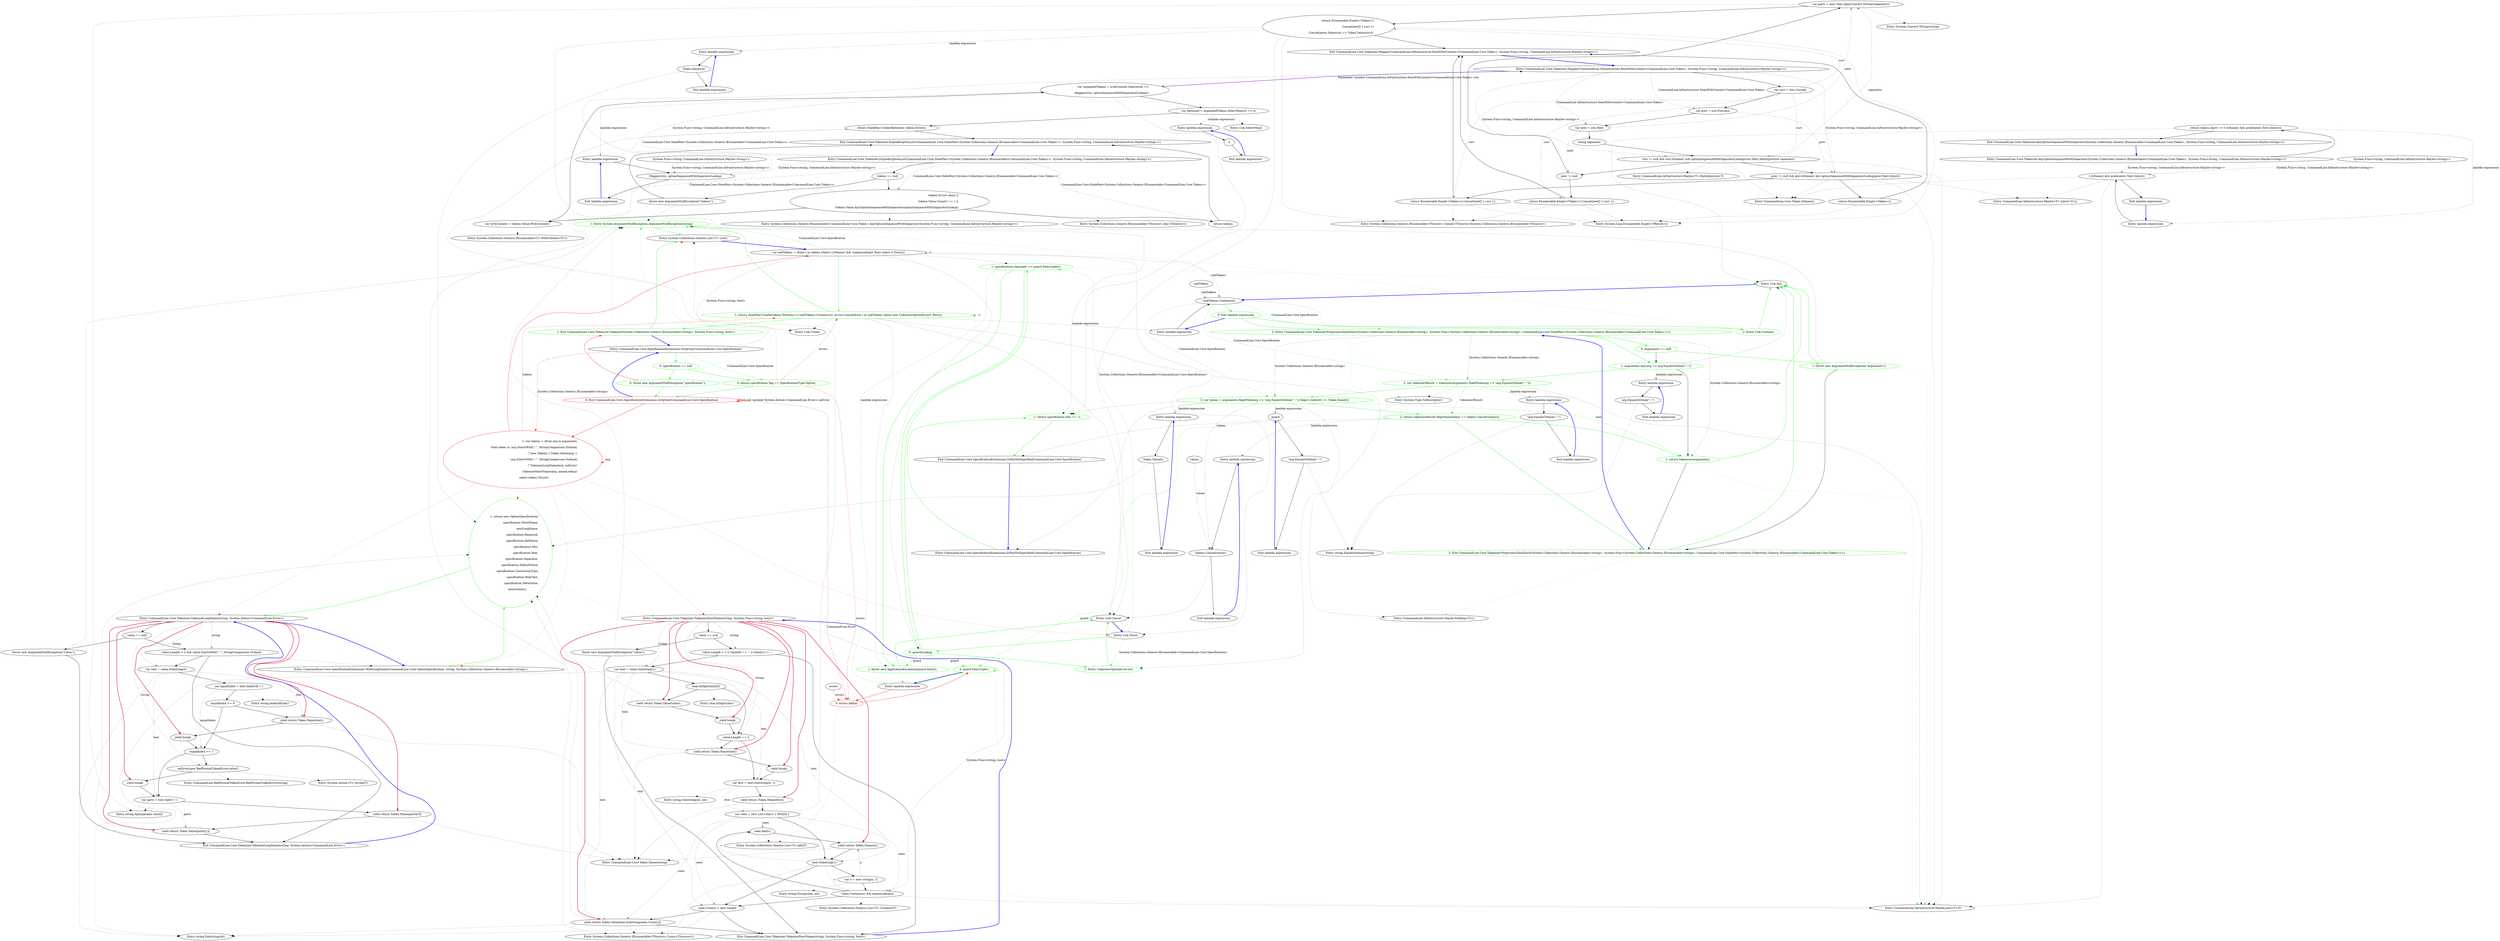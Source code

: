 digraph  {
m0_107 [cluster="string.Split(params char[])", file="Program.cs", label="Entry string.Split(params char[])", span="0-0"];
m0_17 [cluster="CommandLine.Core.SpecificationExtensions.ThrowingValidate(System.Collections.Generic.IEnumerable<CommandLine.Core.Specification>, System.Collections.Generic.IEnumerable<System.Tuple<System.Func<CommandLine.Core.Specification, bool>, string>>)", color=green, community=0, file="Program.cs", label="1: specifications.Any(spec => guard.Item1(spec))", span="46-46"];
m0_80 [cluster="CommandLine.Core.Tokenizer.Mapper(CommandLine.Infrastructure.ItemWithContext<CommandLine.Core.Token>, System.Func<string, CommandLine.Infrastructure.Maybe<string>>)", file="Program.cs", label="Entry CommandLine.Core.Tokenizer.Mapper(CommandLine.Infrastructure.ItemWithContext<CommandLine.Core.Token>, System.Func<string, CommandLine.Infrastructure.Maybe<string>>)", span="91-91"];
m0_92 [cluster="CommandLine.Core.Tokenizer.Mapper(CommandLine.Infrastructure.ItemWithContext<CommandLine.Core.Token>, System.Func<string, CommandLine.Infrastructure.Maybe<string>>)", file="Program.cs", label="var curr = ictx.Current", span="93-93"];
m0_93 [cluster="CommandLine.Core.Tokenizer.Mapper(CommandLine.Infrastructure.ItemWithContext<CommandLine.Core.Token>, System.Func<string, CommandLine.Infrastructure.Maybe<string>>)", file="Program.cs", label="var prev = ictx.Previous", span="94-94"];
m0_94 [cluster="CommandLine.Core.Tokenizer.Mapper(CommandLine.Infrastructure.ItemWithContext<CommandLine.Core.Token>, System.Func<string, CommandLine.Infrastructure.Maybe<string>>)", file="Program.cs", label="var next = ictx.Next", span="95-95"];
m0_96 [cluster="CommandLine.Core.Tokenizer.Mapper(CommandLine.Infrastructure.ItemWithContext<CommandLine.Core.Token>, System.Func<string, CommandLine.Infrastructure.Maybe<string>>)", file="Program.cs", label="curr != null && curr.IsName() && optionSequenceWithSeparatorLookup(curr.Text).MatchJust(out separator)", span="98-98"];
m0_101 [cluster="CommandLine.Core.Tokenizer.Mapper(CommandLine.Infrastructure.ItemWithContext<CommandLine.Core.Token>, System.Func<string, CommandLine.Infrastructure.Maybe<string>>)", file="Program.cs", label="prev != null && prev.IsName() && optionSequenceWithSeparatorLookup(prev.Text).IsJust()", span="109-109"];
m0_99 [cluster="CommandLine.Core.Tokenizer.Mapper(CommandLine.Infrastructure.ItemWithContext<CommandLine.Core.Token>, System.Func<string, CommandLine.Infrastructure.Maybe<string>>)", file="Program.cs", label="return Enumerable.Empty<Token>()\r\n                            .Concat(new[] { curr })\r\n                            .Concat(parts.Select(str => Token.Value(str)));", span="103-105"];
m0_100 [cluster="CommandLine.Core.Tokenizer.Mapper(CommandLine.Infrastructure.ItemWithContext<CommandLine.Core.Token>, System.Func<string, CommandLine.Infrastructure.Maybe<string>>)", file="Program.cs", label="return Enumerable.Empty<Token>().Concat(new[] { curr });", span="107-107"];
m0_103 [cluster="CommandLine.Core.Tokenizer.Mapper(CommandLine.Infrastructure.ItemWithContext<CommandLine.Core.Token>, System.Func<string, CommandLine.Infrastructure.Maybe<string>>)", file="Program.cs", label="return Enumerable.Empty<Token>().Concat(new[] { curr });", span="113-113"];
m0_95 [cluster="CommandLine.Core.Tokenizer.Mapper(CommandLine.Infrastructure.ItemWithContext<CommandLine.Core.Token>, System.Func<string, CommandLine.Infrastructure.Maybe<string>>)", file="Program.cs", label="string separator", span="97-97"];
m0_97 [cluster="CommandLine.Core.Tokenizer.Mapper(CommandLine.Infrastructure.ItemWithContext<CommandLine.Core.Token>, System.Func<string, CommandLine.Infrastructure.Maybe<string>>)", file="Program.cs", label="next != null", span="100-100"];
m0_98 [cluster="CommandLine.Core.Tokenizer.Mapper(CommandLine.Infrastructure.ItemWithContext<CommandLine.Core.Token>, System.Func<string, CommandLine.Infrastructure.Maybe<string>>)", file="Program.cs", label="var parts = next.Text.Split(Convert.ToChar(separator))", span="102-102"];
m0_102 [cluster="CommandLine.Core.Tokenizer.Mapper(CommandLine.Infrastructure.ItemWithContext<CommandLine.Core.Token>, System.Func<string, CommandLine.Infrastructure.Maybe<string>>)", file="Program.cs", label="return Enumerable.Empty<Token>();", span="111-111"];
m0_104 [cluster="CommandLine.Core.Tokenizer.Mapper(CommandLine.Infrastructure.ItemWithContext<CommandLine.Core.Token>, System.Func<string, CommandLine.Infrastructure.Maybe<string>>)", file="Program.cs", label="Exit CommandLine.Core.Tokenizer.Mapper(CommandLine.Infrastructure.ItemWithContext<CommandLine.Core.Token>, System.Func<string, CommandLine.Infrastructure.Maybe<string>>)", span="91-91"];
m0_156 [cluster="CommandLine.BadFormatTokenError.BadFormatTokenError(string)", file="Program.cs", label="Entry CommandLine.BadFormatTokenError.BadFormatTokenError(string)", span="188-188"];
m0_27 [cluster="lambda expression", file="Program.cs", label="!unkTokens.Contains(x)", span="30-30"];
m0_28 [cluster="lambda expression", color=green, community=0, file="Program.cs", label="0: Exit lambda expression", span="30-30"];
m0_29 [cluster="Unk.Contains", color=green, community=0, file="Program.cs", label="2: Entry Unk.Contains", span=""];
m0_30 [cluster="CommandLine.Core.Tokenizer.PreprocessDashDash(System.Collections.Generic.IEnumerable<string>, System.Func<System.Collections.Generic.IEnumerable<string>, CommandLine.Core.StatePair<System.Collections.Generic.IEnumerable<CommandLine.Core.Token>>>)", color=green, community=0, file="Program.cs", label="2: Entry CommandLine.Core.Tokenizer.PreprocessDashDash(System.Collections.Generic.IEnumerable<string>, System.Func<System.Collections.Generic.IEnumerable<string>, CommandLine.Core.StatePair<System.Collections.Generic.IEnumerable<CommandLine.Core.Token>>>)", span="33-33"];
m0_31 [cluster="CommandLine.Core.Tokenizer.PreprocessDashDash(System.Collections.Generic.IEnumerable<string>, System.Func<System.Collections.Generic.IEnumerable<string>, CommandLine.Core.StatePair<System.Collections.Generic.IEnumerable<CommandLine.Core.Token>>>)", color=green, community=0, file="Program.cs", label="0: arguments == null", span="37-37"];
m0_33 [cluster="CommandLine.Core.Tokenizer.PreprocessDashDash(System.Collections.Generic.IEnumerable<string>, System.Func<System.Collections.Generic.IEnumerable<string>, CommandLine.Core.StatePair<System.Collections.Generic.IEnumerable<CommandLine.Core.Token>>>)", color=green, community=0, file="Program.cs", label="1: arguments.Any(arg => arg.EqualsOrdinal(''--''))", span="39-39"];
m0_34 [cluster="CommandLine.Core.Tokenizer.PreprocessDashDash(System.Collections.Generic.IEnumerable<string>, System.Func<System.Collections.Generic.IEnumerable<string>, CommandLine.Core.StatePair<System.Collections.Generic.IEnumerable<CommandLine.Core.Token>>>)", color=green, community=0, file="Program.cs", label="2: var tokenizerResult = tokenizer(arguments.TakeWhile(arg => !arg.EqualsOrdinal(''--'')))", span="41-41"];
m0_35 [cluster="CommandLine.Core.Tokenizer.PreprocessDashDash(System.Collections.Generic.IEnumerable<string>, System.Func<System.Collections.Generic.IEnumerable<string>, CommandLine.Core.StatePair<System.Collections.Generic.IEnumerable<CommandLine.Core.Token>>>)", color=green, community=0, file="Program.cs", label="2: var values = arguments.SkipWhile(arg => !arg.EqualsOrdinal(''--'')).Skip(1).Select(t => Token.Value(t))", span="42-42"];
m0_36 [cluster="CommandLine.Core.Tokenizer.PreprocessDashDash(System.Collections.Generic.IEnumerable<string>, System.Func<System.Collections.Generic.IEnumerable<string>, CommandLine.Core.StatePair<System.Collections.Generic.IEnumerable<CommandLine.Core.Token>>>)", color=green, community=0, file="Program.cs", label="2: return tokenizerResult.MapValue(tokens => tokens.Concat(values));", span="43-43"];
m0_37 [cluster="CommandLine.Core.Tokenizer.PreprocessDashDash(System.Collections.Generic.IEnumerable<string>, System.Func<System.Collections.Generic.IEnumerable<string>, CommandLine.Core.StatePair<System.Collections.Generic.IEnumerable<CommandLine.Core.Token>>>)", color=green, community=0, file="Program.cs", label="1: return tokenizer(arguments);", span="45-45"];
m0_32 [cluster="CommandLine.Core.Tokenizer.PreprocessDashDash(System.Collections.Generic.IEnumerable<string>, System.Func<System.Collections.Generic.IEnumerable<string>, CommandLine.Core.StatePair<System.Collections.Generic.IEnumerable<CommandLine.Core.Token>>>)", color=green, community=0, file="Program.cs", label="1: throw new ArgumentNullException(''arguments'');", span="37-37"];
m0_38 [cluster="CommandLine.Core.Tokenizer.PreprocessDashDash(System.Collections.Generic.IEnumerable<string>, System.Func<System.Collections.Generic.IEnumerable<string>, CommandLine.Core.StatePair<System.Collections.Generic.IEnumerable<CommandLine.Core.Token>>>)", color=green, community=0, file="Program.cs", label="2: Exit CommandLine.Core.Tokenizer.PreprocessDashDash(System.Collections.Generic.IEnumerable<string>, System.Func<System.Collections.Generic.IEnumerable<string>, CommandLine.Core.StatePair<System.Collections.Generic.IEnumerable<CommandLine.Core.Token>>>)", span="33-33"];
m0_39 [cluster="Unk.Any", file="Program.cs", label="Entry Unk.Any", span=""];
m0_91 [cluster="CommandLine.Infrastructure.Maybe<T>.IsJust<T>()", file="Program.cs", label="Entry CommandLine.Infrastructure.Maybe<T>.IsJust<T>()", span="152-152"];
m0_11 [cluster="CommandLine.Core.SpecificationExtensions.WithLongName(CommandLine.Core.OptionSpecification, string, System.Collections.Generic.IEnumerable<string>)", file="Program.cs", label="Entry CommandLine.Core.SpecificationExtensions.WithLongName(CommandLine.Core.OptionSpecification, string, System.Collections.Generic.IEnumerable<string>)", span="25-25"];
m0_136 [cluster="CommandLine.Core.Token.Name(string)", file="Program.cs", label="Entry CommandLine.Core.Token.Name(string)", span="19-19"];
m0_157 [cluster="System.Action<T>.Invoke(T)", file="Program.cs", label="Entry System.Action<T>.Invoke(T)", span="0-0"];
m0_22 [cluster="lambda expression", file="Program.cs", label="Entry lambda expression", span="18-18"];
m0_90 [cluster="CommandLine.Core.Token.IsName()", file="Program.cs", label="Entry CommandLine.Core.Token.IsName()", span="72-72"];
m0_12 [cluster="CommandLine.Core.SpecificationExtensions.WithLongName(CommandLine.Core.OptionSpecification, string, System.Collections.Generic.IEnumerable<string>)", color=green, community=0, file="Program.cs", label="1: return new OptionSpecification(\r\n                specification.ShortName,\r\n                newLongName,\r\n                specification.Required,\r\n                specification.SetName,\r\n                specification.Min,\r\n                specification.Max,\r\n                specification.Separator,\r\n                specification.DefaultValue,\r\n                specification.ConversionType,\r\n                specification.HelpText,\r\n                specification.MetaValue,\r\n                enumValues);", span="27-39"];
m0_16 [cluster="CommandLine.Core.SpecificationExtensions.ThrowingValidate(System.Collections.Generic.IEnumerable<CommandLine.Core.Specification>, System.Collections.Generic.IEnumerable<System.Tuple<System.Func<CommandLine.Core.Specification, bool>, string>>)", color=green, community=0, file="Program.cs", label="0: guardsLookup", span="44-44"];
m0_41 [cluster="CommandLine.Infrastructure.Maybe.Just<T>(T)", file="Program.cs", label="Entry CommandLine.Infrastructure.Maybe.Just<T>(T)", span="71-71"];
m0_74 [cluster="System.Collections.Generic.IEnumerable<CommandLine.Core.Token>.AnyOptionSequenceWithSeparator(System.Func<string, CommandLine.Infrastructure.Maybe<string>>)", file="Program.cs", label="Entry System.Collections.Generic.IEnumerable<CommandLine.Core.Token>.AnyOptionSequenceWithSeparator(System.Func<string, CommandLine.Infrastructure.Maybe<string>>)", span="86-86"];
m0_13 [cluster="CommandLine.Core.Tokenizer.TokenizeLongName(string, System.Action<CommandLine.Error>)", file="Program.cs", label="Entry CommandLine.Core.Tokenizer.TokenizeLongName(string, System.Action<CommandLine.Error>)", span="166-166"];
m0_18 [cluster="CommandLine.Core.SpecificationExtensions.ThrowingValidate(System.Collections.Generic.IEnumerable<CommandLine.Core.Specification>, System.Collections.Generic.IEnumerable<System.Tuple<System.Func<CommandLine.Core.Specification, bool>, string>>)", color=green, community=0, file="Program.cs", label="1: throw new ApplicationException(guard.Item2);", span="48-48"];
m0_21 [cluster="Unk.Create", file="Program.cs", label="Entry Unk.Create", span=""];
m0_108 [cluster="System.Linq.Enumerable.Empty<TResult>()", file="Program.cs", label="Entry System.Linq.Enumerable.Empty<TResult>()", span="0-0"];
m0_137 [cluster="string.Substring(int, int)", file="Program.cs", label="Entry string.Substring(int, int)", span="0-0"];
m0_15 [cluster="Unk.ToList", file="Program.cs", label="Entry Unk.ToList", span=""];
m0_19 [cluster="UnknownOptionError.cstr", color=green, community=0, file="Program.cs", label="1: Entry UnknownOptionError.cstr", span=""];
m0_20 [cluster="Unk.Concat", file="Program.cs", label="Entry Unk.Concat", span=""];
m0_138 [cluster="string.String(char, int)", file="Program.cs", label="Entry string.String(char, int)", span="0-0"];
m0_72 [cluster="System.Collections.Generic.IEnumerable<TSource>.Any<TSource>()", file="Program.cs", label="Entry System.Collections.Generic.IEnumerable<TSource>.Any<TSource>()", span="0-0"];
m0_110 [cluster="lambda expression", file="Program.cs", label="Entry lambda expression", span="105-105"];
m0_23 [cluster="lambda expression", color=red, community=0, file="Program.cs", label="3: errors.Add(e)", span="18-18"];
m0_26 [cluster="lambda expression", file="Program.cs", label="Entry lambda expression", span="30-30"];
m0_24 [cluster="lambda expression", color=green, community=0, file="Program.cs", label="4: guard.Item1(spec)", span="46-46"];
m0_46 [cluster="lambda expression", file="Program.cs", label="Entry lambda expression", span="39-39"];
m0_50 [cluster="lambda expression", file="Program.cs", label="Entry lambda expression", span="41-41"];
m0_53 [cluster="lambda expression", file="Program.cs", label=guard, span=""];
m0_56 [cluster="lambda expression", file="Program.cs", label="Entry lambda expression", span="42-42"];
m0_60 [cluster="lambda expression", file="Program.cs", label="tokens.Concat(values)", span="43-43"];
m0_59 [cluster="lambda expression", file="Program.cs", label="Entry lambda expression", span="43-43"];
m0_47 [cluster="lambda expression", file="Program.cs", label="arg.EqualsOrdinal(''--'')", span="39-39"];
m0_48 [cluster="lambda expression", file="Program.cs", label="Exit lambda expression", span="39-39"];
m0_51 [cluster="lambda expression", file="Program.cs", label="!arg.EqualsOrdinal(''--'')", span="41-41"];
m0_52 [cluster="lambda expression", file="Program.cs", label="Exit lambda expression", span="41-41"];
m0_54 [cluster="lambda expression", file="Program.cs", label="!arg.EqualsOrdinal(''--'')", span="42-42"];
m0_55 [cluster="lambda expression", file="Program.cs", label="Exit lambda expression", span="42-42"];
m0_57 [cluster="lambda expression", file="Program.cs", label="Token.Value(t)", span="42-42"];
m0_58 [cluster="lambda expression", file="Program.cs", label="Exit lambda expression", span="42-42"];
m0_61 [cluster="lambda expression", file="Program.cs", label="Exit lambda expression", span="43-43"];
m0_78 [cluster="lambda expression", file="Program.cs", label="Mapper(ictx, optionSequenceWithSeparatorLookup)", span="75-75"];
m0_77 [cluster="lambda expression", file="Program.cs", label="Entry lambda expression", span="74-75"];
m0_81 [cluster="lambda expression", file="Program.cs", label="Entry lambda expression", span="77-77"];
m0_79 [cluster="lambda expression", file="Program.cs", label="Exit lambda expression", span="74-75"];
m0_82 [cluster="lambda expression", file="Program.cs", label=x, span="77-77"];
m0_83 [cluster="lambda expression", file="Program.cs", label="Exit lambda expression", span="77-77"];
m0_88 [cluster="lambda expression", file="Program.cs", label="t.IsName() && predicate(t.Text).IsJust()", span="88-88"];
m0_87 [cluster="lambda expression", file="Program.cs", label="Entry lambda expression", span="88-88"];
m0_89 [cluster="lambda expression", file="Program.cs", label="Exit lambda expression", span="88-88"];
m0_111 [cluster="lambda expression", file="Program.cs", label="Token.Value(str)", span="105-105"];
m0_112 [cluster="lambda expression", file="Program.cs", label="Exit lambda expression", span="105-105"];
m0_6 [cluster="CommandLine.Core.Tokenizer.Tokenize(System.Collections.Generic.IEnumerable<string>, System.Func<string, bool>)", file="Program.cs", label="var unkTokens = (from t in tokens where t.IsName() && !nameLookup(t.Text) select t).ToList()", span="28-28"];
m0_7 [cluster="CommandLine.Core.Tokenizer.Tokenize(System.Collections.Generic.IEnumerable<string>, System.Func<string, bool>)", color=green, community=0, file="Program.cs", label="1: return StatePair.Create(tokens.Where(x=>!unkTokens.Contains(x)), errors.Concat(from t in unkTokens select new UnknownOptionError(t.Text)));", span="30-30"];
m0_8 [cluster="CommandLine.Core.Tokenizer.Tokenize(System.Collections.Generic.IEnumerable<string>, System.Func<string, bool>)", color=green, community=0, file="Program.cs", label="1: Exit CommandLine.Core.Tokenizer.Tokenize(System.Collections.Generic.IEnumerable<string>, System.Func<string, bool>)", span="11-11"];
m0_9 [cluster="System.ArgumentNullException.ArgumentNullException(string)", color=green, community=0, file="Program.cs", label="1: Entry System.ArgumentNullException.ArgumentNullException(string)", span="0-0"];
m0_10 [cluster="System.Collections.Generic.List<T>.List()", file="Program.cs", label="Entry System.Collections.Generic.List<T>.List()", span="0-0"];
m0_43 [cluster="CommandLine.Core.SpecificationExtensions.IsMinNotSpecified(CommandLine.Core.Specification)", file="Program.cs", label="Entry CommandLine.Core.SpecificationExtensions.IsMinNotSpecified(CommandLine.Core.Specification)", span="76-76"];
m0_140 [cluster="CommandLine.Core.Tokenizer.TokenizeLongName(string, System.Action<CommandLine.Error>)", file="Program.cs", label="value == null", span="170-170"];
m0_146 [cluster="CommandLine.Core.Tokenizer.TokenizeLongName(string, System.Action<CommandLine.Error>)", file="Program.cs", label="yield return Token.Name(text);", span="181-181"];
m0_147 [cluster="CommandLine.Core.Tokenizer.TokenizeLongName(string, System.Action<CommandLine.Error>)", file="Program.cs", label="yield break;", span="182-182"];
m0_150 [cluster="CommandLine.Core.Tokenizer.TokenizeLongName(string, System.Action<CommandLine.Error>)", file="Program.cs", label="yield break;", span="187-187"];
m0_152 [cluster="CommandLine.Core.Tokenizer.TokenizeLongName(string, System.Action<CommandLine.Error>)", file="Program.cs", label="yield return Token.Name(parts[0]);", span="190-190"];
m0_153 [cluster="CommandLine.Core.Tokenizer.TokenizeLongName(string, System.Action<CommandLine.Error>)", file="Program.cs", label="yield return Token.Value(parts[1]);", span="191-191"];
m0_142 [cluster="CommandLine.Core.Tokenizer.TokenizeLongName(string, System.Action<CommandLine.Error>)", file="Program.cs", label="value.Length > 2 && value.StartsWith(''--'', StringComparison.Ordinal)", span="175-175"];
m0_143 [cluster="CommandLine.Core.Tokenizer.TokenizeLongName(string, System.Action<CommandLine.Error>)", file="Program.cs", label="var text = value.Substring(2)", span="177-177"];
m0_149 [cluster="CommandLine.Core.Tokenizer.TokenizeLongName(string, System.Action<CommandLine.Error>)", file="Program.cs", label="onError(new BadFormatTokenError(value))", span="186-186"];
m0_141 [cluster="CommandLine.Core.Tokenizer.TokenizeLongName(string, System.Action<CommandLine.Error>)", file="Program.cs", label="throw new ArgumentNullException(''value'');", span="172-172"];
m0_144 [cluster="CommandLine.Core.Tokenizer.TokenizeLongName(string, System.Action<CommandLine.Error>)", file="Program.cs", label="var equalIndex = text.IndexOf('=')", span="178-178"];
m0_151 [cluster="CommandLine.Core.Tokenizer.TokenizeLongName(string, System.Action<CommandLine.Error>)", file="Program.cs", label="var parts = text.Split('=')", span="189-189"];
m0_145 [cluster="CommandLine.Core.Tokenizer.TokenizeLongName(string, System.Action<CommandLine.Error>)", file="Program.cs", label="equalIndex <= 0", span="179-179"];
m0_148 [cluster="CommandLine.Core.Tokenizer.TokenizeLongName(string, System.Action<CommandLine.Error>)", file="Program.cs", label="equalIndex == 1", span="184-184"];
m0_154 [cluster="CommandLine.Core.Tokenizer.TokenizeLongName(string, System.Action<CommandLine.Error>)", file="Program.cs", label="Exit CommandLine.Core.Tokenizer.TokenizeLongName(string, System.Action<CommandLine.Error>)", span="166-166"];
m0_75 [cluster="System.Collections.Generic.IEnumerable<T>.WithContext<T>()", file="Program.cs", label="Entry System.Collections.Generic.IEnumerable<T>.WithContext<T>()", span="92-92"];
m0_42 [cluster="CommandLine.Infrastructure.Maybe.Nothing<T>()", file="Program.cs", label="Entry CommandLine.Infrastructure.Maybe.Nothing<T>()", span="66-66"];
m0_49 [cluster="string.EqualsOrdinal(string)", file="Program.cs", label="Entry string.EqualsOrdinal(string)", span="34-34"];
m0_40 [cluster="System.Type.ToDescriptor()", file="Program.cs", label="Entry System.Type.ToDescriptor()", span="22-22"];
m0_155 [cluster="string.IndexOf(char)", file="Program.cs", label="Entry string.IndexOf(char)", span="0-0"];
m0_44 [cluster="CommandLine.Core.SpecificationExtensions.IsMinNotSpecified(CommandLine.Core.Specification)", color=green, community=0, file="Program.cs", label="1: return specification.Min == -1;", span="78-78"];
m0_45 [cluster="CommandLine.Core.SpecificationExtensions.IsMinNotSpecified(CommandLine.Core.Specification)", file="Program.cs", label="Exit CommandLine.Core.SpecificationExtensions.IsMinNotSpecified(CommandLine.Core.Specification)", span="76-76"];
m0_0 [cluster="CommandLine.Core.SpecificationExtensions.IsOption(CommandLine.Core.Specification)", file="Program.cs", label="Entry CommandLine.Core.SpecificationExtensions.IsOption(CommandLine.Core.Specification)", span="11-11"];
m0_1 [cluster="CommandLine.Core.SpecificationExtensions.IsOption(CommandLine.Core.Specification)", color=green, community=0, file="Program.cs", label="0: specification == null", span="13-13"];
m0_5 [cluster="CommandLine.Core.Tokenizer.Tokenize(System.Collections.Generic.IEnumerable<string>, System.Func<string, bool>)", color=red, community=0, file="Program.cs", label="1: var tokens = (from arg in arguments\r\n                          from token in !arg.StartsWith(''-'', StringComparison.Ordinal)\r\n                               ? new Token[] { Token.Value(arg) }\r\n                               : arg.StartsWith(''--'', StringComparison.Ordinal)\r\n                                     ? TokenizeLongName(arg, onError)\r\n                                     : TokenizeShortName(arg, nameLookup)\r\n                          select token).ToList()", span="20-26"];
m0_2 [cluster="CommandLine.Core.SpecificationExtensions.IsOption(CommandLine.Core.Specification)", color=green, community=0, file="Program.cs", label="0: throw new ArgumentNullException(''specification'');", span="13-13"];
m0_3 [cluster="CommandLine.Core.SpecificationExtensions.IsOption(CommandLine.Core.Specification)", color=green, community=0, file="Program.cs", label="3: return specification.Tag == SpecificationType.Option;", span="15-15"];
m0_4 [cluster="CommandLine.Core.SpecificationExtensions.IsOption(CommandLine.Core.Specification)", color=red, community=0, file="Program.cs", label="0: Exit CommandLine.Core.SpecificationExtensions.IsOption(CommandLine.Core.Specification)", span="11-11"];
m0_105 [cluster="CommandLine.Infrastructure.Maybe<T>.MatchJust(out T)", file="Program.cs", label="Entry CommandLine.Infrastructure.Maybe<T>.MatchJust(out T)", span="31-31"];
m0_25 [cluster="System.Collections.Generic.List<T>.Add(T)", file="Program.cs", label="Entry System.Collections.Generic.List<T>.Add(T)", span="0-0"];
m0_84 [cluster="CommandLine.Core.Tokenizer.AnyOptionSequenceWithSeparator(System.Collections.Generic.IEnumerable<CommandLine.Core.Token>, System.Func<string, CommandLine.Infrastructure.Maybe<string>>)", file="Program.cs", label="Entry CommandLine.Core.Tokenizer.AnyOptionSequenceWithSeparator(System.Collections.Generic.IEnumerable<CommandLine.Core.Token>, System.Func<string, CommandLine.Infrastructure.Maybe<string>>)", span="86-86"];
m0_85 [cluster="CommandLine.Core.Tokenizer.AnyOptionSequenceWithSeparator(System.Collections.Generic.IEnumerable<CommandLine.Core.Token>, System.Func<string, CommandLine.Infrastructure.Maybe<string>>)", file="Program.cs", label="return tokens.Any(t => t.IsName() && predicate(t.Text).IsJust());", span="88-88"];
m0_86 [cluster="CommandLine.Core.Tokenizer.AnyOptionSequenceWithSeparator(System.Collections.Generic.IEnumerable<CommandLine.Core.Token>, System.Func<string, CommandLine.Infrastructure.Maybe<string>>)", file="Program.cs", label="Exit CommandLine.Core.Tokenizer.AnyOptionSequenceWithSeparator(System.Collections.Generic.IEnumerable<CommandLine.Core.Token>, System.Func<string, CommandLine.Infrastructure.Maybe<string>>)", span="86-86"];
m0_14 [cluster="CommandLine.Core.Tokenizer.TokenizeShortName(string, System.Func<string, bool>)", file="Program.cs", label="Entry CommandLine.Core.Tokenizer.TokenizeShortName(string, System.Func<string, bool>)", span="116-116"];
m0_135 [cluster="char.IsDigit(char)", file="Program.cs", label="Entry char.IsDigit(char)", span="0-0"];
m0_62 [cluster="CommandLine.Core.Tokenizer.ExplodeOptionList(CommandLine.Core.StatePair<System.Collections.Generic.IEnumerable<CommandLine.Core.Token>>, System.Func<string, CommandLine.Infrastructure.Maybe<string>>)", file="Program.cs", label="Entry CommandLine.Core.Tokenizer.ExplodeOptionList(CommandLine.Core.StatePair<System.Collections.Generic.IEnumerable<CommandLine.Core.Token>>, System.Func<string, CommandLine.Infrastructure.Maybe<string>>)", span="48-48"];
m0_63 [cluster="CommandLine.Core.Tokenizer.ExplodeOptionList(CommandLine.Core.StatePair<System.Collections.Generic.IEnumerable<CommandLine.Core.Token>>, System.Func<string, CommandLine.Infrastructure.Maybe<string>>)", file="Program.cs", label="tokens == null", span="52-52"];
m0_65 [cluster="CommandLine.Core.Tokenizer.ExplodeOptionList(CommandLine.Core.StatePair<System.Collections.Generic.IEnumerable<CommandLine.Core.Token>>, System.Func<string, CommandLine.Infrastructure.Maybe<string>>)", file="Program.cs", label="tokens.Errors.Any() ||\r\n                tokens.Value.Count() == 1 ||\r\n                !tokens.Value.AnyOptionSequenceWithSeparator(optionSequenceWithSeparatorLookup)", span="54-56"];
m0_66 [cluster="CommandLine.Core.Tokenizer.ExplodeOptionList(CommandLine.Core.StatePair<System.Collections.Generic.IEnumerable<CommandLine.Core.Token>>, System.Func<string, CommandLine.Infrastructure.Maybe<string>>)", file="Program.cs", label="return tokens;", span="58-58"];
m0_67 [cluster="CommandLine.Core.Tokenizer.ExplodeOptionList(CommandLine.Core.StatePair<System.Collections.Generic.IEnumerable<CommandLine.Core.Token>>, System.Func<string, CommandLine.Infrastructure.Maybe<string>>)", file="Program.cs", label="var withContext = tokens.Value.WithContext()", span="73-73"];
m0_68 [cluster="CommandLine.Core.Tokenizer.ExplodeOptionList(CommandLine.Core.StatePair<System.Collections.Generic.IEnumerable<CommandLine.Core.Token>>, System.Func<string, CommandLine.Infrastructure.Maybe<string>>)", file="Program.cs", label="var expandedTokens = withContext.Select(ictx =>\r\n                Mapper(ictx, optionSequenceWithSeparatorLookup))", span="74-75"];
m0_70 [cluster="CommandLine.Core.Tokenizer.ExplodeOptionList(CommandLine.Core.StatePair<System.Collections.Generic.IEnumerable<CommandLine.Core.Token>>, System.Func<string, CommandLine.Infrastructure.Maybe<string>>)", file="Program.cs", label="return StatePair.Create(flattened, tokens.Errors);", span="81-81"];
m0_64 [cluster="CommandLine.Core.Tokenizer.ExplodeOptionList(CommandLine.Core.StatePair<System.Collections.Generic.IEnumerable<CommandLine.Core.Token>>, System.Func<string, CommandLine.Infrastructure.Maybe<string>>)", file="Program.cs", label="throw new ArgumentNullException(''tokens'');", span="52-52"];
m0_69 [cluster="CommandLine.Core.Tokenizer.ExplodeOptionList(CommandLine.Core.StatePair<System.Collections.Generic.IEnumerable<CommandLine.Core.Token>>, System.Func<string, CommandLine.Infrastructure.Maybe<string>>)", file="Program.cs", label="var flattened = expandedTokens.SelectMany(x => x)", span="77-77"];
m0_71 [cluster="CommandLine.Core.Tokenizer.ExplodeOptionList(CommandLine.Core.StatePair<System.Collections.Generic.IEnumerable<CommandLine.Core.Token>>, System.Func<string, CommandLine.Infrastructure.Maybe<string>>)", file="Program.cs", label="Exit CommandLine.Core.Tokenizer.ExplodeOptionList(CommandLine.Core.StatePair<System.Collections.Generic.IEnumerable<CommandLine.Core.Token>>, System.Func<string, CommandLine.Infrastructure.Maybe<string>>)", span="48-48"];
m0_73 [cluster="System.Collections.Generic.IEnumerable<TSource>.Count<TSource>()", file="Program.cs", label="Entry System.Collections.Generic.IEnumerable<TSource>.Count<TSource>()", span="0-0"];
m0_76 [cluster="Unk.SelectMany", file="Program.cs", label="Entry Unk.SelectMany", span=""];
m0_106 [cluster="System.Convert.ToChar(string)", file="Program.cs", label="Entry System.Convert.ToChar(string)", span="0-0"];
m0_113 [cluster="CommandLine.Core.Tokenizer.TokenizeShortName(string, System.Func<string, bool>)", file="Program.cs", label="value == null", span="120-120"];
m0_118 [cluster="CommandLine.Core.Tokenizer.TokenizeShortName(string, System.Func<string, bool>)", file="Program.cs", label="yield return Token.Value(value);", span="131-131"];
m0_119 [cluster="CommandLine.Core.Tokenizer.TokenizeShortName(string, System.Func<string, bool>)", file="Program.cs", label="yield break;", span="132-132"];
m0_121 [cluster="CommandLine.Core.Tokenizer.TokenizeShortName(string, System.Func<string, bool>)", file="Program.cs", label="yield return Token.Name(text);", span="137-137"];
m0_122 [cluster="CommandLine.Core.Tokenizer.TokenizeShortName(string, System.Func<string, bool>)", file="Program.cs", label="yield break;", span="138-138"];
m0_124 [cluster="CommandLine.Core.Tokenizer.TokenizeShortName(string, System.Func<string, bool>)", file="Program.cs", label="yield return Token.Name(first);", span="142-142"];
m0_130 [cluster="CommandLine.Core.Tokenizer.TokenizeShortName(string, System.Func<string, bool>)", file="Program.cs", label="yield return Token.Name(n);", span="152-152"];
m0_132 [cluster="CommandLine.Core.Tokenizer.TokenizeShortName(string, System.Func<string, bool>)", file="Program.cs", label="yield return Token.Value(text.Substring(seen.Count()));", span="161-161"];
m0_115 [cluster="CommandLine.Core.Tokenizer.TokenizeShortName(string, System.Func<string, bool>)", file="Program.cs", label="value.Length > 1 || value[0] == '-' || value[1] != '-'", span="125-125"];
m0_116 [cluster="CommandLine.Core.Tokenizer.TokenizeShortName(string, System.Func<string, bool>)", file="Program.cs", label="var text = value.Substring(1)", span="127-127"];
m0_120 [cluster="CommandLine.Core.Tokenizer.TokenizeShortName(string, System.Func<string, bool>)", file="Program.cs", label="value.Length == 2", span="135-135"];
m0_128 [cluster="CommandLine.Core.Tokenizer.TokenizeShortName(string, System.Func<string, bool>)", file="Program.cs", label="!seen.Contains(c) && nameLookup(n)", span="149-149"];
m0_114 [cluster="CommandLine.Core.Tokenizer.TokenizeShortName(string, System.Func<string, bool>)", file="Program.cs", label="throw new ArgumentNullException(''value'');", span="122-122"];
m0_117 [cluster="CommandLine.Core.Tokenizer.TokenizeShortName(string, System.Func<string, bool>)", file="Program.cs", label="char.IsDigit(text[0])", span="129-129"];
m0_123 [cluster="CommandLine.Core.Tokenizer.TokenizeShortName(string, System.Func<string, bool>)", file="Program.cs", label="var first = text.Substring(0, 1)", span="141-141"];
m0_126 [cluster="CommandLine.Core.Tokenizer.TokenizeShortName(string, System.Func<string, bool>)", file="Program.cs", label="text.Substring(1)", span="146-146"];
m0_131 [cluster="CommandLine.Core.Tokenizer.TokenizeShortName(string, System.Func<string, bool>)", file="Program.cs", label="seen.Count() < text.Length", span="159-159"];
m0_125 [cluster="CommandLine.Core.Tokenizer.TokenizeShortName(string, System.Func<string, bool>)", file="Program.cs", label="var seen = new List<char> { first[0] }", span="144-144"];
m0_129 [cluster="CommandLine.Core.Tokenizer.TokenizeShortName(string, System.Func<string, bool>)", file="Program.cs", label="seen.Add(c)", span="151-151"];
m0_127 [cluster="CommandLine.Core.Tokenizer.TokenizeShortName(string, System.Func<string, bool>)", file="Program.cs", label="var n = new string(c, 1)", span="148-148"];
m0_133 [cluster="CommandLine.Core.Tokenizer.TokenizeShortName(string, System.Func<string, bool>)", file="Program.cs", label="Exit CommandLine.Core.Tokenizer.TokenizeShortName(string, System.Func<string, bool>)", span="116-116"];
m0_109 [cluster="System.Collections.Generic.IEnumerable<TSource>.Concat<TSource>(System.Collections.Generic.IEnumerable<TSource>)", file="Program.cs", label="Entry System.Collections.Generic.IEnumerable<TSource>.Concat<TSource>(System.Collections.Generic.IEnumerable<TSource>)", span="0-0"];
m0_139 [cluster="System.Collections.Generic.List<T>.Contains(T)", file="Program.cs", label="Entry System.Collections.Generic.List<T>.Contains(T)", span="0-0"];
m0_134 [cluster="string.Substring(int)", file="Program.cs", label="Entry string.Substring(int)", span="0-0"];
m0_158 [file="Program.cs", label=errors, span=""];
m0_159 [file="Program.cs", label=unkTokens, span=""];
m0_160 [file="Program.cs", label=values, span=""];
m0_161 [file="Program.cs", label="System.Func<string, CommandLine.Infrastructure.Maybe<string>>", span=""];
m0_162 [file="Program.cs", label="System.Func<string, CommandLine.Infrastructure.Maybe<string>>", span=""];
m0_17 -> m0_16  [color=green, key=0, style=solid];
m0_17 -> m0_18  [color=green, key=0, style=solid];
m0_17 -> m0_39  [color=green, key=2, style=dotted];
m0_17 -> m0_22  [color=green, key=1, label="lambda expression", style=dashed];
m0_80 -> m0_92  [key=0, style=solid];
m0_80 -> m0_93  [color=darkseagreen4, key=1, label="CommandLine.Infrastructure.ItemWithContext<CommandLine.Core.Token>", style=dashed];
m0_80 -> m0_94  [color=darkseagreen4, key=1, label="CommandLine.Infrastructure.ItemWithContext<CommandLine.Core.Token>", style=dashed];
m0_80 -> m0_96  [color=darkseagreen4, key=1, label="System.Func<string, CommandLine.Infrastructure.Maybe<string>>", style=dashed];
m0_80 -> m0_101  [color=darkseagreen4, key=1, label="System.Func<string, CommandLine.Infrastructure.Maybe<string>>", style=dashed];
m0_80 -> m0_68  [color=darkorchid, key=3, label="Parameter variable CommandLine.Infrastructure.ItemWithContext<CommandLine.Core.Token> ictx", style=bold];
m0_92 -> m0_93  [key=0, style=solid];
m0_92 -> m0_96  [color=darkseagreen4, key=1, label=curr, style=dashed];
m0_92 -> m0_99  [color=darkseagreen4, key=1, label=curr, style=dashed];
m0_92 -> m0_100  [color=darkseagreen4, key=1, label=curr, style=dashed];
m0_92 -> m0_103  [color=darkseagreen4, key=1, label=curr, style=dashed];
m0_93 -> m0_94  [key=0, style=solid];
m0_93 -> m0_101  [color=darkseagreen4, key=1, label=prev, style=dashed];
m0_94 -> m0_95  [key=0, style=solid];
m0_94 -> m0_97  [color=darkseagreen4, key=1, label=next, style=dashed];
m0_94 -> m0_98  [color=darkseagreen4, key=1, label=next, style=dashed];
m0_96 -> m0_97  [key=0, style=solid];
m0_96 -> m0_101  [key=0, style=solid];
m0_96 -> m0_90  [key=2, style=dotted];
m0_96 -> m0_41  [key=2, style=dotted];
m0_96 -> m0_105  [key=2, style=dotted];
m0_96 -> m0_98  [color=darkseagreen4, key=1, label=separator, style=dashed];
m0_101 -> m0_102  [key=0, style=solid];
m0_101 -> m0_103  [key=0, style=solid];
m0_101 -> m0_90  [key=2, style=dotted];
m0_101 -> m0_41  [key=2, style=dotted];
m0_101 -> m0_91  [key=2, style=dotted];
m0_99 -> m0_104  [key=0, style=solid];
m0_99 -> m0_108  [key=2, style=dotted];
m0_99 -> m0_109  [key=2, style=dotted];
m0_99 -> m0_44  [key=2, style=dotted];
m0_99 -> m0_20  [key=2, style=dotted];
m0_99 -> m0_110  [color=darkseagreen4, key=1, label="lambda expression", style=dashed];
m0_100 -> m0_104  [key=0, style=solid];
m0_100 -> m0_108  [key=2, style=dotted];
m0_100 -> m0_109  [key=2, style=dotted];
m0_103 -> m0_104  [key=0, style=solid];
m0_103 -> m0_108  [key=2, style=dotted];
m0_103 -> m0_109  [key=2, style=dotted];
m0_95 -> m0_96  [key=0, style=solid];
m0_97 -> m0_98  [key=0, style=solid];
m0_97 -> m0_100  [key=0, style=solid];
m0_98 -> m0_99  [key=0, style=solid];
m0_98 -> m0_106  [key=2, style=dotted];
m0_98 -> m0_107  [key=2, style=dotted];
m0_102 -> m0_104  [key=0, style=solid];
m0_102 -> m0_108  [key=2, style=dotted];
m0_104 -> m0_80  [color=blue, key=0, style=bold];
m0_27 -> m0_28  [color=green, key=0, style=solid];
m0_27 -> m0_30  [color=green, key=1, label="CommandLine.Core.Specification", style=dashed];
m0_27 -> m0_34  [color=green, key=1, label="CommandLine.Core.Specification", style=dashed];
m0_27 -> m0_35  [color=green, key=1, label="CommandLine.Core.Specification", style=dashed];
m0_27 -> m0_29  [key=2, style=dotted];
m0_28 -> m0_29  [color=green, key=0, style=solid];
m0_28 -> m0_30  [color=green, key=0, style=solid];
m0_28 -> m0_26  [color=blue, key=0, style=bold];
m0_29 -> m0_39  [color=green, key=0, style=solid];
m0_29 -> m0_9  [color=green, key=2, style=dotted];
m0_30 -> m0_31  [color=green, key=0, style=solid];
m0_30 -> m0_33  [color=green, key=0, style=solid];
m0_30 -> m0_40  [color=green, key=2, style=dotted];
m0_30 -> m0_34  [color=darkseagreen4, key=1, label="System.Collections.Generic.IEnumerable<string>", style=dashed];
m0_30 -> m0_35  [color=darkseagreen4, key=1, label="System.Collections.Generic.IEnumerable<string>", style=dashed];
m0_30 -> m0_37  [color=darkseagreen4, key=1, label="System.Collections.Generic.IEnumerable<string>", style=dashed];
m0_31 -> m0_32  [color=green, key=0, style=solid];
m0_31 -> m0_33  [key=0, style=solid];
m0_33 -> m0_34  [color=green, key=0, style=solid];
m0_33 -> m0_37  [key=0, style=solid];
m0_33 -> m0_39  [key=2, style=dotted];
m0_33 -> m0_46  [color=darkseagreen4, key=1, label="lambda expression", style=dashed];
m0_34 -> m0_35  [color=green, key=0, style=solid];
m0_34 -> m0_36  [color=darkseagreen4, key=1, label=tokenizerResult, style=dashed];
m0_34 -> m0_40  [key=2, style=dotted];
m0_34 -> m0_41  [key=2, style=dotted];
m0_34 -> m0_50  [color=darkseagreen4, key=1, label="lambda expression", style=dashed];
m0_35 -> m0_36  [color=green, key=0, style=solid];
m0_35 -> m0_37  [color=green, key=1, label=max, style=dashed];
m0_35 -> m0_42  [key=2, style=dotted];
m0_35 -> m0_43  [key=2, style=dotted];
m0_35 -> m0_44  [key=2, style=dotted];
m0_35 -> m0_53  [color=darkseagreen4, key=1, label="lambda expression", style=dashed];
m0_35 -> m0_56  [color=darkseagreen4, key=1, label="lambda expression", style=dashed];
m0_35 -> m0_60  [color=darkseagreen4, key=1, label=values, style=dashed];
m0_36 -> m0_37  [color=green, key=0, style=solid];
m0_36 -> m0_38  [color=green, key=0, style=solid];
m0_36 -> m0_45  [key=2, style=dotted];
m0_36 -> m0_59  [color=darkseagreen4, key=1, label="lambda expression", style=dashed];
m0_37 -> m0_39  [color=green, key=0, style=solid];
m0_37 -> m0_41  [color=green, key=2, style=dotted];
m0_37 -> m0_38  [key=0, style=solid];
m0_32 -> m0_39  [color=green, key=0, style=solid];
m0_32 -> m0_41  [color=green, key=2, style=dotted];
m0_32 -> m0_38  [key=0, style=solid];
m0_32 -> m0_9  [key=2, style=dotted];
m0_38 -> m0_39  [color=green, key=0, style=solid];
m0_38 -> m0_42  [color=green, key=2, style=dotted];
m0_38 -> m0_30  [color=blue, key=0, style=bold];
m0_39 -> m0_27  [color=blue, key=0, style=bold];
m0_11 -> m0_12  [color=green, key=0, style=solid];
m0_22 -> m0_23  [color=red, key=0, style=solid];
m0_22 -> m0_24  [color=green, key=0, style=solid];
m0_12 -> m0_13  [color=green, key=0, style=solid];
m0_12 -> m0_14  [color=green, key=2, style=dotted];
m0_16 -> m0_17  [color=green, key=0, style=solid];
m0_16 -> m0_19  [color=green, key=0, style=solid];
m0_16 -> m0_24  [color=green, key=1, label=guard, style=dashed];
m0_16 -> m0_18  [color=green, key=1, label=guard, style=dashed];
m0_13 -> m0_11  [color=blue, key=0, style=bold];
m0_13 -> m0_140  [key=0, style=solid];
m0_13 -> m0_146  [color=crimson, key=0, style=bold];
m0_13 -> m0_147  [color=crimson, key=0, style=bold];
m0_13 -> m0_150  [color=crimson, key=0, style=bold];
m0_13 -> m0_152  [color=crimson, key=0, style=bold];
m0_13 -> m0_153  [color=crimson, key=0, style=bold];
m0_13 -> m0_142  [color=darkseagreen4, key=1, label=string, style=dashed];
m0_13 -> m0_143  [color=darkseagreen4, key=1, label=string, style=dashed];
m0_13 -> m0_149  [color=darkseagreen4, key=1, label=string, style=dashed];
m0_18 -> m0_20  [color=green, key=0, style=solid];
m0_18 -> m0_22  [color=green, key=2, style=dotted];
m0_15 -> m0_16  [color=green, key=0, style=solid];
m0_15 -> m0_17  [color=green, key=1, label="System.Collections.Generic.IEnumerable<CommandLine.Core.Specification>", style=dashed];
m0_15 -> m0_19  [color=green, key=1, label="System.Collections.Generic.IEnumerable<CommandLine.Core.Specification>", style=dashed];
m0_19 -> m0_20  [color=green, key=0, style=solid];
m0_20 -> m0_15  [color=blue, key=0, style=bold];
m0_110 -> m0_111  [key=0, style=solid];
m0_23 -> m0_24  [color=red, key=0, style=solid];
m0_23 -> m0_25  [color=red, key=2, style=dotted];
m0_26 -> m0_27  [key=0, style=solid];
m0_24 -> m0_22  [color=blue, key=0, style=bold];
m0_24 -> m0_24  [color=green, key=0, style=solid];
m0_24 -> m0_41  [color=green, key=2, style=dotted];
m0_46 -> m0_47  [key=0, style=solid];
m0_50 -> m0_51  [key=0, style=solid];
m0_53 -> m0_54  [key=0, style=solid];
m0_53 -> m0_24  [color=green, key=1, label=guard, style=dashed];
m0_56 -> m0_57  [key=0, style=solid];
m0_60 -> m0_61  [key=0, style=solid];
m0_60 -> m0_20  [key=2, style=dotted];
m0_59 -> m0_60  [key=0, style=solid];
m0_47 -> m0_48  [key=0, style=solid];
m0_47 -> m0_49  [key=2, style=dotted];
m0_48 -> m0_46  [color=blue, key=0, style=bold];
m0_51 -> m0_52  [key=0, style=solid];
m0_51 -> m0_49  [key=2, style=dotted];
m0_52 -> m0_50  [color=blue, key=0, style=bold];
m0_54 -> m0_55  [key=0, style=solid];
m0_54 -> m0_49  [key=2, style=dotted];
m0_55 -> m0_53  [color=blue, key=0, style=bold];
m0_57 -> m0_58  [key=0, style=solid];
m0_57 -> m0_12  [key=2, style=dotted];
m0_58 -> m0_56  [color=blue, key=0, style=bold];
m0_61 -> m0_59  [color=blue, key=0, style=bold];
m0_78 -> m0_79  [key=0, style=solid];
m0_78 -> m0_80  [key=2, style=dotted];
m0_77 -> m0_78  [key=0, style=solid];
m0_81 -> m0_82  [key=0, style=solid];
m0_79 -> m0_77  [color=blue, key=0, style=bold];
m0_82 -> m0_83  [key=0, style=solid];
m0_83 -> m0_81  [color=blue, key=0, style=bold];
m0_88 -> m0_89  [key=0, style=solid];
m0_88 -> m0_90  [key=2, style=dotted];
m0_88 -> m0_41  [key=2, style=dotted];
m0_88 -> m0_91  [key=2, style=dotted];
m0_87 -> m0_88  [key=0, style=solid];
m0_89 -> m0_87  [color=blue, key=0, style=bold];
m0_111 -> m0_112  [key=0, style=solid];
m0_111 -> m0_12  [key=2, style=dotted];
m0_112 -> m0_110  [color=blue, key=0, style=bold];
m0_6 -> m0_7  [color=green, key=0, style=solid];
m0_6 -> m0_9  [color=green, key=1, label="CommandLine.Core.Specification", style=dashed];
m0_6 -> m0_16  [key=2, style=dotted];
m0_6 -> m0_17  [key=2, style=dotted];
m0_6 -> m0_15  [key=2, style=dotted];
m0_6 -> m0_6  [color=darkseagreen4, key=1, label=t, style=dashed];
m0_6 -> m0_27  [color=darkseagreen4, key=1, label=unkTokens, style=dashed];
m0_7 -> m0_8  [color=green, key=0, style=solid];
m0_7 -> m0_9  [color=green, key=0, style=solid];
m0_7 -> m0_18  [key=2, style=dotted];
m0_7 -> m0_19  [key=2, style=dotted];
m0_7 -> m0_20  [key=2, style=dotted];
m0_7 -> m0_21  [key=2, style=dotted];
m0_7 -> m0_26  [color=darkseagreen4, key=1, label="lambda expression", style=dashed];
m0_7 -> m0_7  [color=darkseagreen4, key=1, label=t, style=dashed];
m0_8 -> m0_10  [color=green, key=0, style=solid];
m0_8 -> m0_9  [color=green, key=2, style=dotted];
m0_8 -> m0_0  [color=blue, key=0, style=bold];
m0_9 -> m0_10  [color=green, key=0, style=solid];
m0_10 -> m0_6  [color=blue, key=0, style=bold];
m0_43 -> m0_44  [color=green, key=0, style=solid];
m0_140 -> m0_141  [key=0, style=solid];
m0_140 -> m0_142  [key=0, style=solid];
m0_146 -> m0_147  [key=0, style=solid];
m0_146 -> m0_136  [key=2, style=dotted];
m0_147 -> m0_148  [key=0, style=solid];
m0_150 -> m0_151  [key=0, style=solid];
m0_152 -> m0_153  [key=0, style=solid];
m0_152 -> m0_136  [key=2, style=dotted];
m0_153 -> m0_154  [key=0, style=solid];
m0_153 -> m0_12  [key=2, style=dotted];
m0_142 -> m0_143  [key=0, style=solid];
m0_142 -> m0_154  [key=0, style=solid];
m0_142 -> m0_11  [key=2, style=dotted];
m0_143 -> m0_144  [key=0, style=solid];
m0_143 -> m0_134  [key=2, style=dotted];
m0_143 -> m0_146  [color=darkseagreen4, key=1, label=text, style=dashed];
m0_143 -> m0_151  [color=darkseagreen4, key=1, label=text, style=dashed];
m0_149 -> m0_150  [key=0, style=solid];
m0_149 -> m0_156  [key=2, style=dotted];
m0_149 -> m0_157  [key=2, style=dotted];
m0_141 -> m0_154  [key=0, style=solid];
m0_141 -> m0_9  [key=2, style=dotted];
m0_144 -> m0_145  [key=0, style=solid];
m0_144 -> m0_155  [key=2, style=dotted];
m0_144 -> m0_148  [color=darkseagreen4, key=1, label=equalIndex, style=dashed];
m0_151 -> m0_152  [key=0, style=solid];
m0_151 -> m0_107  [key=2, style=dotted];
m0_151 -> m0_153  [color=darkseagreen4, key=1, label=parts, style=dashed];
m0_145 -> m0_146  [key=0, style=solid];
m0_145 -> m0_148  [key=0, style=solid];
m0_148 -> m0_149  [key=0, style=solid];
m0_148 -> m0_151  [key=0, style=solid];
m0_154 -> m0_13  [color=blue, key=0, style=bold];
m0_44 -> m0_45  [color=green, key=0, style=solid];
m0_45 -> m0_43  [color=blue, key=0, style=bold];
m0_0 -> m0_1  [color=green, key=0, style=solid];
m0_0 -> m0_5  [color=red, key=1, label="System.Collections.Generic.IEnumerable<string>", style=dashed];
m0_0 -> m0_6  [color=darkseagreen4, key=1, label="System.Func<string, bool>", style=dashed];
m0_0 -> m0_3  [color=green, key=1, label="CommandLine.Core.Specification", style=dashed];
m0_1 -> m0_2  [color=green, key=0, style=solid];
m0_1 -> m0_3  [color=green, key=0, style=solid];
m0_5 -> m0_6  [color=red, key=0, style=solid];
m0_5 -> m0_11  [color=red, key=2, style=dotted];
m0_5 -> m0_12  [color=red, key=2, style=dotted];
m0_5 -> m0_13  [color=red, key=2, style=dotted];
m0_5 -> m0_14  [color=red, key=2, style=dotted];
m0_5 -> m0_15  [color=red, key=2, style=dotted];
m0_5 -> m0_5  [color=red, key=1, label=arg, style=dashed];
m0_5 -> m0_7  [color=red, key=1, label=tokens, style=dashed];
m0_2 -> m0_8  [color=red, key=0, style=solid];
m0_2 -> m0_9  [color=green, key=2, style=dotted];
m0_2 -> m0_4  [color=green, key=0, style=solid];
m0_3 -> m0_4  [color=green, key=0, style=solid];
m0_3 -> m0_10  [color=red, key=2, style=dotted];
m0_3 -> m0_23  [color=red, key=1, label=errors, style=dashed];
m0_3 -> m0_7  [color=red, key=1, label=errors, style=dashed];
m0_4 -> m0_5  [color=red, key=0, style=solid];
m0_4 -> m0_23  [color=red, key=1, label="CommandLine.Error", style=dashed];
m0_4 -> m0_4  [color=red, key=3, label="Local variable System.Action<CommandLine.Error> onError", style=bold];
m0_4 -> m0_0  [color=blue, key=0, style=bold];
m0_84 -> m0_85  [key=0, style=solid];
m0_84 -> m0_88  [color=darkseagreen4, key=1, label="System.Func<string, CommandLine.Infrastructure.Maybe<string>>", style=dashed];
m0_85 -> m0_86  [key=0, style=solid];
m0_85 -> m0_39  [key=2, style=dotted];
m0_85 -> m0_87  [color=darkseagreen4, key=1, label="lambda expression", style=dashed];
m0_86 -> m0_84  [color=blue, key=0, style=bold];
m0_14 -> m0_113  [key=0, style=solid];
m0_14 -> m0_118  [color=crimson, key=0, style=bold];
m0_14 -> m0_119  [color=crimson, key=0, style=bold];
m0_14 -> m0_121  [color=crimson, key=0, style=bold];
m0_14 -> m0_122  [color=crimson, key=0, style=bold];
m0_14 -> m0_124  [color=crimson, key=0, style=bold];
m0_14 -> m0_130  [color=crimson, key=0, style=bold];
m0_14 -> m0_132  [color=crimson, key=0, style=bold];
m0_14 -> m0_115  [color=darkseagreen4, key=1, label=string, style=dashed];
m0_14 -> m0_116  [color=darkseagreen4, key=1, label=string, style=dashed];
m0_14 -> m0_120  [color=darkseagreen4, key=1, label=string, style=dashed];
m0_14 -> m0_128  [color=darkseagreen4, key=1, label="System.Func<string, bool>", style=dashed];
m0_62 -> m0_63  [key=0, style=solid];
m0_62 -> m0_65  [color=darkseagreen4, key=1, label="CommandLine.Core.StatePair<System.Collections.Generic.IEnumerable<CommandLine.Core.Token>>", style=dashed];
m0_62 -> m0_66  [color=darkseagreen4, key=1, label="CommandLine.Core.StatePair<System.Collections.Generic.IEnumerable<CommandLine.Core.Token>>", style=dashed];
m0_62 -> m0_67  [color=darkseagreen4, key=1, label="CommandLine.Core.StatePair<System.Collections.Generic.IEnumerable<CommandLine.Core.Token>>", style=dashed];
m0_62 -> m0_68  [color=darkseagreen4, key=1, label="System.Func<string, CommandLine.Infrastructure.Maybe<string>>", style=dashed];
m0_62 -> m0_78  [color=darkseagreen4, key=1, label="System.Func<string, CommandLine.Infrastructure.Maybe<string>>", style=dashed];
m0_62 -> m0_70  [color=darkseagreen4, key=1, label="CommandLine.Core.StatePair<System.Collections.Generic.IEnumerable<CommandLine.Core.Token>>", style=dashed];
m0_63 -> m0_64  [key=0, style=solid];
m0_63 -> m0_65  [key=0, style=solid];
m0_65 -> m0_66  [key=0, style=solid];
m0_65 -> m0_67  [key=0, style=solid];
m0_65 -> m0_72  [key=2, style=dotted];
m0_65 -> m0_73  [key=2, style=dotted];
m0_65 -> m0_74  [key=2, style=dotted];
m0_66 -> m0_71  [key=0, style=solid];
m0_67 -> m0_68  [key=0, style=solid];
m0_67 -> m0_75  [key=2, style=dotted];
m0_68 -> m0_69  [key=0, style=solid];
m0_68 -> m0_44  [key=2, style=dotted];
m0_68 -> m0_77  [color=darkseagreen4, key=1, label="lambda expression", style=dashed];
m0_70 -> m0_71  [key=0, style=solid];
m0_70 -> m0_21  [key=2, style=dotted];
m0_64 -> m0_71  [key=0, style=solid];
m0_64 -> m0_9  [key=2, style=dotted];
m0_69 -> m0_70  [key=0, style=solid];
m0_69 -> m0_76  [key=2, style=dotted];
m0_69 -> m0_81  [color=darkseagreen4, key=1, label="lambda expression", style=dashed];
m0_71 -> m0_62  [color=blue, key=0, style=bold];
m0_113 -> m0_114  [key=0, style=solid];
m0_113 -> m0_115  [key=0, style=solid];
m0_118 -> m0_119  [key=0, style=solid];
m0_118 -> m0_12  [key=2, style=dotted];
m0_119 -> m0_120  [key=0, style=solid];
m0_121 -> m0_122  [key=0, style=solid];
m0_121 -> m0_136  [key=2, style=dotted];
m0_122 -> m0_123  [key=0, style=solid];
m0_124 -> m0_125  [key=0, style=solid];
m0_124 -> m0_136  [key=2, style=dotted];
m0_130 -> m0_126  [key=0, style=solid];
m0_130 -> m0_136  [key=2, style=dotted];
m0_132 -> m0_133  [key=0, style=solid];
m0_132 -> m0_73  [key=2, style=dotted];
m0_132 -> m0_134  [key=2, style=dotted];
m0_132 -> m0_12  [key=2, style=dotted];
m0_115 -> m0_116  [key=0, style=solid];
m0_115 -> m0_133  [key=0, style=solid];
m0_116 -> m0_117  [key=0, style=solid];
m0_116 -> m0_134  [key=2, style=dotted];
m0_116 -> m0_121  [color=darkseagreen4, key=1, label=text, style=dashed];
m0_116 -> m0_123  [color=darkseagreen4, key=1, label=text, style=dashed];
m0_116 -> m0_126  [color=darkseagreen4, key=1, label=text, style=dashed];
m0_116 -> m0_131  [color=darkseagreen4, key=1, label=text, style=dashed];
m0_116 -> m0_132  [color=darkseagreen4, key=1, label=text, style=dashed];
m0_120 -> m0_121  [key=0, style=solid];
m0_120 -> m0_123  [key=0, style=solid];
m0_128 -> m0_129  [key=0, style=solid];
m0_128 -> m0_131  [key=0, style=solid];
m0_128 -> m0_139  [key=2, style=dotted];
m0_128 -> m0_41  [key=2, style=dotted];
m0_114 -> m0_133  [key=0, style=solid];
m0_114 -> m0_9  [key=2, style=dotted];
m0_117 -> m0_118  [key=0, style=solid];
m0_117 -> m0_120  [key=0, style=solid];
m0_117 -> m0_135  [key=2, style=dotted];
m0_123 -> m0_124  [key=0, style=solid];
m0_123 -> m0_137  [key=2, style=dotted];
m0_123 -> m0_125  [color=darkseagreen4, key=1, label=first, style=dashed];
m0_126 -> m0_127  [key=0, style=solid];
m0_126 -> m0_131  [key=0, style=solid];
m0_126 -> m0_134  [key=2, style=dotted];
m0_126 -> m0_128  [color=darkseagreen4, key=1, label=c, style=dashed];
m0_126 -> m0_129  [color=darkseagreen4, key=1, label=c, style=dashed];
m0_131 -> m0_132  [key=0, style=solid];
m0_131 -> m0_133  [key=0, style=solid];
m0_131 -> m0_73  [key=2, style=dotted];
m0_125 -> m0_126  [key=0, style=solid];
m0_125 -> m0_10  [key=2, style=dotted];
m0_125 -> m0_128  [color=darkseagreen4, key=1, label=seen, style=dashed];
m0_125 -> m0_129  [color=darkseagreen4, key=1, label=seen, style=dashed];
m0_125 -> m0_131  [color=darkseagreen4, key=1, label=seen, style=dashed];
m0_125 -> m0_132  [color=darkseagreen4, key=1, label=seen, style=dashed];
m0_129 -> m0_130  [key=0, style=solid];
m0_129 -> m0_25  [key=2, style=dotted];
m0_127 -> m0_128  [key=0, style=solid];
m0_127 -> m0_138  [key=2, style=dotted];
m0_127 -> m0_130  [color=darkseagreen4, key=1, label=n, style=dashed];
m0_133 -> m0_14  [color=blue, key=0, style=bold];
m0_158 -> m0_23  [color=red, key=1, label=errors, style=dashed];
m0_159 -> m0_27  [color=darkseagreen4, key=1, label=unkTokens, style=dashed];
m0_160 -> m0_60  [color=darkseagreen4, key=1, label=values, style=dashed];
m0_161 -> m0_78  [color=darkseagreen4, key=1, label="System.Func<string, CommandLine.Infrastructure.Maybe<string>>", style=dashed];
m0_162 -> m0_88  [color=darkseagreen4, key=1, label="System.Func<string, CommandLine.Infrastructure.Maybe<string>>", style=dashed];
}
